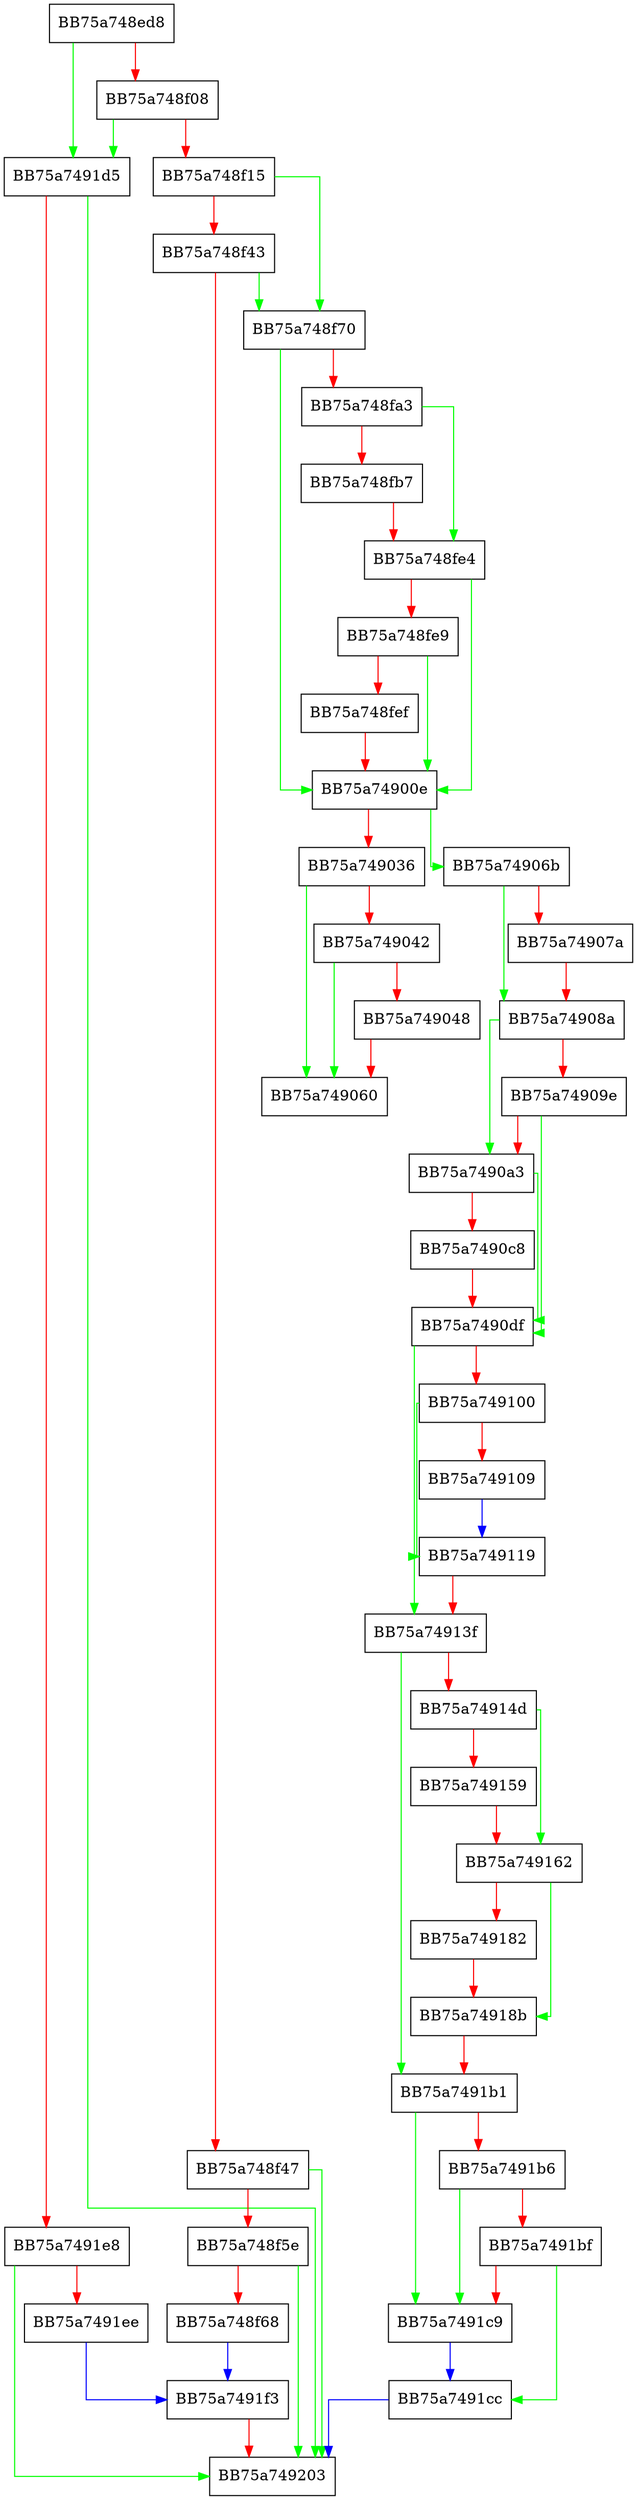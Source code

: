 digraph Initialize {
  node [shape="box"];
  graph [splines=ortho];
  BB75a748ed8 -> BB75a7491d5 [color="green"];
  BB75a748ed8 -> BB75a748f08 [color="red"];
  BB75a748f08 -> BB75a7491d5 [color="green"];
  BB75a748f08 -> BB75a748f15 [color="red"];
  BB75a748f15 -> BB75a748f70 [color="green"];
  BB75a748f15 -> BB75a748f43 [color="red"];
  BB75a748f43 -> BB75a748f70 [color="green"];
  BB75a748f43 -> BB75a748f47 [color="red"];
  BB75a748f47 -> BB75a749203 [color="green"];
  BB75a748f47 -> BB75a748f5e [color="red"];
  BB75a748f5e -> BB75a749203 [color="green"];
  BB75a748f5e -> BB75a748f68 [color="red"];
  BB75a748f68 -> BB75a7491f3 [color="blue"];
  BB75a748f70 -> BB75a74900e [color="green"];
  BB75a748f70 -> BB75a748fa3 [color="red"];
  BB75a748fa3 -> BB75a748fe4 [color="green"];
  BB75a748fa3 -> BB75a748fb7 [color="red"];
  BB75a748fb7 -> BB75a748fe4 [color="red"];
  BB75a748fe4 -> BB75a74900e [color="green"];
  BB75a748fe4 -> BB75a748fe9 [color="red"];
  BB75a748fe9 -> BB75a74900e [color="green"];
  BB75a748fe9 -> BB75a748fef [color="red"];
  BB75a748fef -> BB75a74900e [color="red"];
  BB75a74900e -> BB75a74906b [color="green"];
  BB75a74900e -> BB75a749036 [color="red"];
  BB75a749036 -> BB75a749060 [color="green"];
  BB75a749036 -> BB75a749042 [color="red"];
  BB75a749042 -> BB75a749060 [color="green"];
  BB75a749042 -> BB75a749048 [color="red"];
  BB75a749048 -> BB75a749060 [color="red"];
  BB75a74906b -> BB75a74908a [color="green"];
  BB75a74906b -> BB75a74907a [color="red"];
  BB75a74907a -> BB75a74908a [color="red"];
  BB75a74908a -> BB75a7490a3 [color="green"];
  BB75a74908a -> BB75a74909e [color="red"];
  BB75a74909e -> BB75a7490df [color="green"];
  BB75a74909e -> BB75a7490a3 [color="red"];
  BB75a7490a3 -> BB75a7490df [color="green"];
  BB75a7490a3 -> BB75a7490c8 [color="red"];
  BB75a7490c8 -> BB75a7490df [color="red"];
  BB75a7490df -> BB75a74913f [color="green"];
  BB75a7490df -> BB75a749100 [color="red"];
  BB75a749100 -> BB75a749119 [color="green"];
  BB75a749100 -> BB75a749109 [color="red"];
  BB75a749109 -> BB75a749119 [color="blue"];
  BB75a749119 -> BB75a74913f [color="red"];
  BB75a74913f -> BB75a7491b1 [color="green"];
  BB75a74913f -> BB75a74914d [color="red"];
  BB75a74914d -> BB75a749162 [color="green"];
  BB75a74914d -> BB75a749159 [color="red"];
  BB75a749159 -> BB75a749162 [color="red"];
  BB75a749162 -> BB75a74918b [color="green"];
  BB75a749162 -> BB75a749182 [color="red"];
  BB75a749182 -> BB75a74918b [color="red"];
  BB75a74918b -> BB75a7491b1 [color="red"];
  BB75a7491b1 -> BB75a7491c9 [color="green"];
  BB75a7491b1 -> BB75a7491b6 [color="red"];
  BB75a7491b6 -> BB75a7491c9 [color="green"];
  BB75a7491b6 -> BB75a7491bf [color="red"];
  BB75a7491bf -> BB75a7491cc [color="green"];
  BB75a7491bf -> BB75a7491c9 [color="red"];
  BB75a7491c9 -> BB75a7491cc [color="blue"];
  BB75a7491cc -> BB75a749203 [color="blue"];
  BB75a7491d5 -> BB75a749203 [color="green"];
  BB75a7491d5 -> BB75a7491e8 [color="red"];
  BB75a7491e8 -> BB75a749203 [color="green"];
  BB75a7491e8 -> BB75a7491ee [color="red"];
  BB75a7491ee -> BB75a7491f3 [color="blue"];
  BB75a7491f3 -> BB75a749203 [color="red"];
}